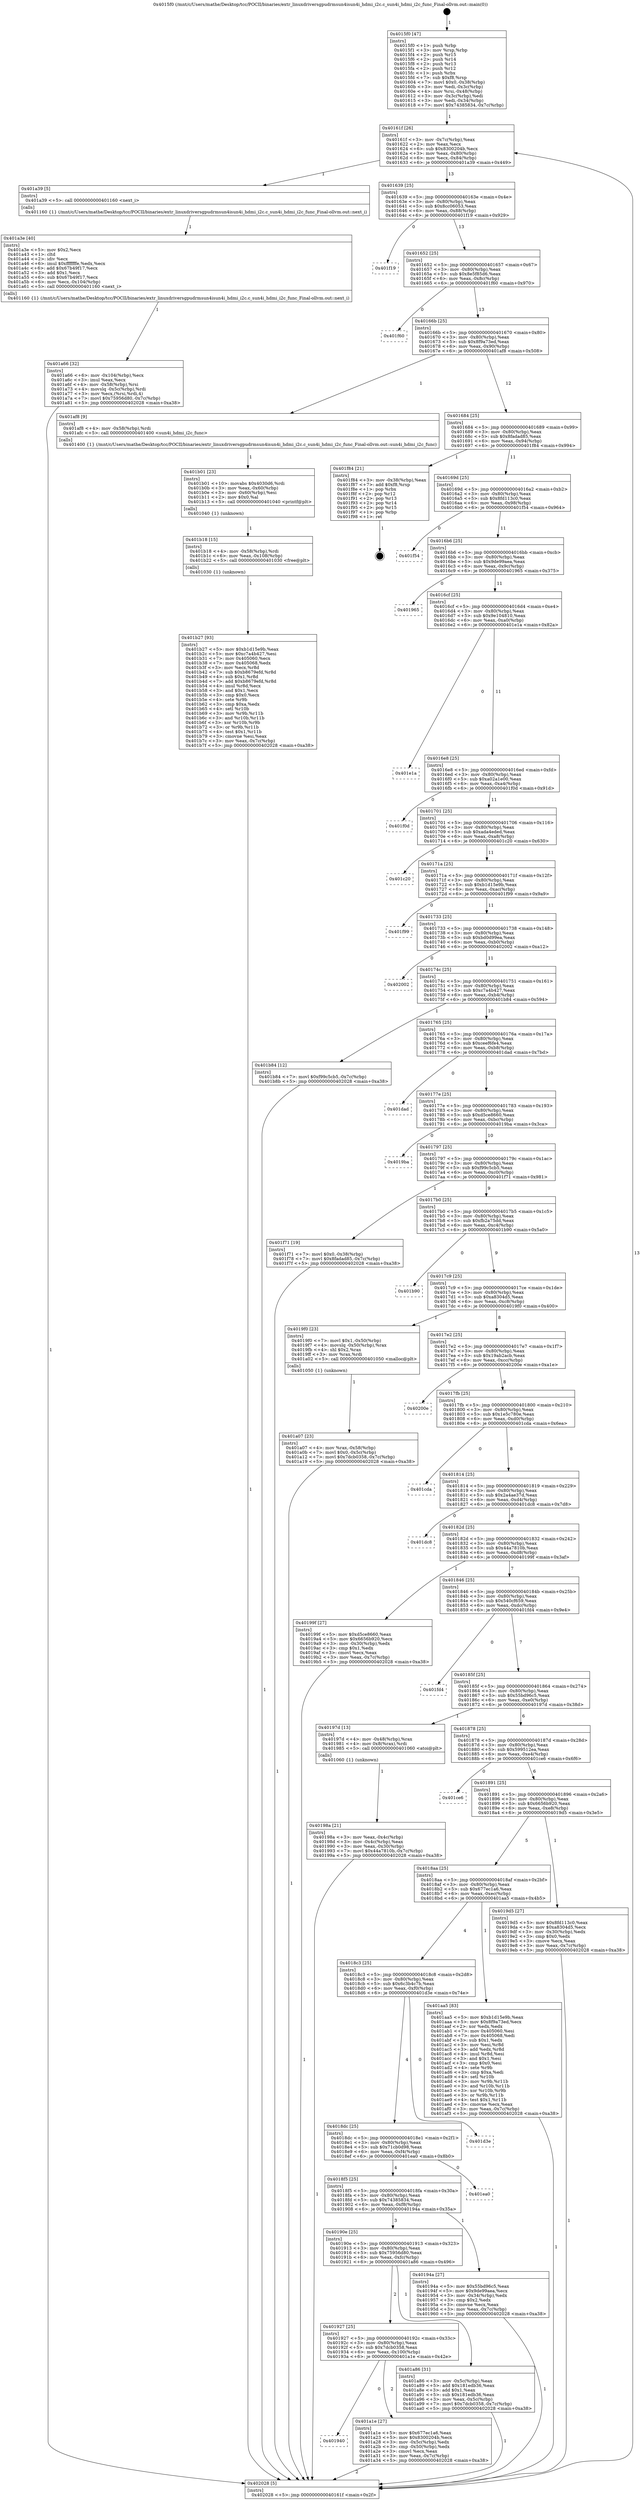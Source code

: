 digraph "0x4015f0" {
  label = "0x4015f0 (/mnt/c/Users/mathe/Desktop/tcc/POCII/binaries/extr_linuxdriversgpudrmsun4isun4i_hdmi_i2c.c_sun4i_hdmi_i2c_func_Final-ollvm.out::main(0))"
  labelloc = "t"
  node[shape=record]

  Entry [label="",width=0.3,height=0.3,shape=circle,fillcolor=black,style=filled]
  "0x40161f" [label="{
     0x40161f [26]\l
     | [instrs]\l
     &nbsp;&nbsp;0x40161f \<+3\>: mov -0x7c(%rbp),%eax\l
     &nbsp;&nbsp;0x401622 \<+2\>: mov %eax,%ecx\l
     &nbsp;&nbsp;0x401624 \<+6\>: sub $0x8300204b,%ecx\l
     &nbsp;&nbsp;0x40162a \<+3\>: mov %eax,-0x80(%rbp)\l
     &nbsp;&nbsp;0x40162d \<+6\>: mov %ecx,-0x84(%rbp)\l
     &nbsp;&nbsp;0x401633 \<+6\>: je 0000000000401a39 \<main+0x449\>\l
  }"]
  "0x401a39" [label="{
     0x401a39 [5]\l
     | [instrs]\l
     &nbsp;&nbsp;0x401a39 \<+5\>: call 0000000000401160 \<next_i\>\l
     | [calls]\l
     &nbsp;&nbsp;0x401160 \{1\} (/mnt/c/Users/mathe/Desktop/tcc/POCII/binaries/extr_linuxdriversgpudrmsun4isun4i_hdmi_i2c.c_sun4i_hdmi_i2c_func_Final-ollvm.out::next_i)\l
  }"]
  "0x401639" [label="{
     0x401639 [25]\l
     | [instrs]\l
     &nbsp;&nbsp;0x401639 \<+5\>: jmp 000000000040163e \<main+0x4e\>\l
     &nbsp;&nbsp;0x40163e \<+3\>: mov -0x80(%rbp),%eax\l
     &nbsp;&nbsp;0x401641 \<+5\>: sub $0x8cc06053,%eax\l
     &nbsp;&nbsp;0x401646 \<+6\>: mov %eax,-0x88(%rbp)\l
     &nbsp;&nbsp;0x40164c \<+6\>: je 0000000000401f19 \<main+0x929\>\l
  }"]
  Exit [label="",width=0.3,height=0.3,shape=circle,fillcolor=black,style=filled,peripheries=2]
  "0x401f19" [label="{
     0x401f19\l
  }", style=dashed]
  "0x401652" [label="{
     0x401652 [25]\l
     | [instrs]\l
     &nbsp;&nbsp;0x401652 \<+5\>: jmp 0000000000401657 \<main+0x67\>\l
     &nbsp;&nbsp;0x401657 \<+3\>: mov -0x80(%rbp),%eax\l
     &nbsp;&nbsp;0x40165a \<+5\>: sub $0x8e5f85d6,%eax\l
     &nbsp;&nbsp;0x40165f \<+6\>: mov %eax,-0x8c(%rbp)\l
     &nbsp;&nbsp;0x401665 \<+6\>: je 0000000000401f60 \<main+0x970\>\l
  }"]
  "0x401b27" [label="{
     0x401b27 [93]\l
     | [instrs]\l
     &nbsp;&nbsp;0x401b27 \<+5\>: mov $0xb1d15e9b,%eax\l
     &nbsp;&nbsp;0x401b2c \<+5\>: mov $0xc7a4b427,%esi\l
     &nbsp;&nbsp;0x401b31 \<+7\>: mov 0x405060,%ecx\l
     &nbsp;&nbsp;0x401b38 \<+7\>: mov 0x405068,%edx\l
     &nbsp;&nbsp;0x401b3f \<+3\>: mov %ecx,%r8d\l
     &nbsp;&nbsp;0x401b42 \<+7\>: sub $0xb8679efd,%r8d\l
     &nbsp;&nbsp;0x401b49 \<+4\>: sub $0x1,%r8d\l
     &nbsp;&nbsp;0x401b4d \<+7\>: add $0xb8679efd,%r8d\l
     &nbsp;&nbsp;0x401b54 \<+4\>: imul %r8d,%ecx\l
     &nbsp;&nbsp;0x401b58 \<+3\>: and $0x1,%ecx\l
     &nbsp;&nbsp;0x401b5b \<+3\>: cmp $0x0,%ecx\l
     &nbsp;&nbsp;0x401b5e \<+4\>: sete %r9b\l
     &nbsp;&nbsp;0x401b62 \<+3\>: cmp $0xa,%edx\l
     &nbsp;&nbsp;0x401b65 \<+4\>: setl %r10b\l
     &nbsp;&nbsp;0x401b69 \<+3\>: mov %r9b,%r11b\l
     &nbsp;&nbsp;0x401b6c \<+3\>: and %r10b,%r11b\l
     &nbsp;&nbsp;0x401b6f \<+3\>: xor %r10b,%r9b\l
     &nbsp;&nbsp;0x401b72 \<+3\>: or %r9b,%r11b\l
     &nbsp;&nbsp;0x401b75 \<+4\>: test $0x1,%r11b\l
     &nbsp;&nbsp;0x401b79 \<+3\>: cmovne %esi,%eax\l
     &nbsp;&nbsp;0x401b7c \<+3\>: mov %eax,-0x7c(%rbp)\l
     &nbsp;&nbsp;0x401b7f \<+5\>: jmp 0000000000402028 \<main+0xa38\>\l
  }"]
  "0x401f60" [label="{
     0x401f60\l
  }", style=dashed]
  "0x40166b" [label="{
     0x40166b [25]\l
     | [instrs]\l
     &nbsp;&nbsp;0x40166b \<+5\>: jmp 0000000000401670 \<main+0x80\>\l
     &nbsp;&nbsp;0x401670 \<+3\>: mov -0x80(%rbp),%eax\l
     &nbsp;&nbsp;0x401673 \<+5\>: sub $0x8f9a73ed,%eax\l
     &nbsp;&nbsp;0x401678 \<+6\>: mov %eax,-0x90(%rbp)\l
     &nbsp;&nbsp;0x40167e \<+6\>: je 0000000000401af8 \<main+0x508\>\l
  }"]
  "0x401b18" [label="{
     0x401b18 [15]\l
     | [instrs]\l
     &nbsp;&nbsp;0x401b18 \<+4\>: mov -0x58(%rbp),%rdi\l
     &nbsp;&nbsp;0x401b1c \<+6\>: mov %eax,-0x108(%rbp)\l
     &nbsp;&nbsp;0x401b22 \<+5\>: call 0000000000401030 \<free@plt\>\l
     | [calls]\l
     &nbsp;&nbsp;0x401030 \{1\} (unknown)\l
  }"]
  "0x401af8" [label="{
     0x401af8 [9]\l
     | [instrs]\l
     &nbsp;&nbsp;0x401af8 \<+4\>: mov -0x58(%rbp),%rdi\l
     &nbsp;&nbsp;0x401afc \<+5\>: call 0000000000401400 \<sun4i_hdmi_i2c_func\>\l
     | [calls]\l
     &nbsp;&nbsp;0x401400 \{1\} (/mnt/c/Users/mathe/Desktop/tcc/POCII/binaries/extr_linuxdriversgpudrmsun4isun4i_hdmi_i2c.c_sun4i_hdmi_i2c_func_Final-ollvm.out::sun4i_hdmi_i2c_func)\l
  }"]
  "0x401684" [label="{
     0x401684 [25]\l
     | [instrs]\l
     &nbsp;&nbsp;0x401684 \<+5\>: jmp 0000000000401689 \<main+0x99\>\l
     &nbsp;&nbsp;0x401689 \<+3\>: mov -0x80(%rbp),%eax\l
     &nbsp;&nbsp;0x40168c \<+5\>: sub $0x8fadad85,%eax\l
     &nbsp;&nbsp;0x401691 \<+6\>: mov %eax,-0x94(%rbp)\l
     &nbsp;&nbsp;0x401697 \<+6\>: je 0000000000401f84 \<main+0x994\>\l
  }"]
  "0x401b01" [label="{
     0x401b01 [23]\l
     | [instrs]\l
     &nbsp;&nbsp;0x401b01 \<+10\>: movabs $0x4030d6,%rdi\l
     &nbsp;&nbsp;0x401b0b \<+3\>: mov %eax,-0x60(%rbp)\l
     &nbsp;&nbsp;0x401b0e \<+3\>: mov -0x60(%rbp),%esi\l
     &nbsp;&nbsp;0x401b11 \<+2\>: mov $0x0,%al\l
     &nbsp;&nbsp;0x401b13 \<+5\>: call 0000000000401040 \<printf@plt\>\l
     | [calls]\l
     &nbsp;&nbsp;0x401040 \{1\} (unknown)\l
  }"]
  "0x401f84" [label="{
     0x401f84 [21]\l
     | [instrs]\l
     &nbsp;&nbsp;0x401f84 \<+3\>: mov -0x38(%rbp),%eax\l
     &nbsp;&nbsp;0x401f87 \<+7\>: add $0xf8,%rsp\l
     &nbsp;&nbsp;0x401f8e \<+1\>: pop %rbx\l
     &nbsp;&nbsp;0x401f8f \<+2\>: pop %r12\l
     &nbsp;&nbsp;0x401f91 \<+2\>: pop %r13\l
     &nbsp;&nbsp;0x401f93 \<+2\>: pop %r14\l
     &nbsp;&nbsp;0x401f95 \<+2\>: pop %r15\l
     &nbsp;&nbsp;0x401f97 \<+1\>: pop %rbp\l
     &nbsp;&nbsp;0x401f98 \<+1\>: ret\l
  }"]
  "0x40169d" [label="{
     0x40169d [25]\l
     | [instrs]\l
     &nbsp;&nbsp;0x40169d \<+5\>: jmp 00000000004016a2 \<main+0xb2\>\l
     &nbsp;&nbsp;0x4016a2 \<+3\>: mov -0x80(%rbp),%eax\l
     &nbsp;&nbsp;0x4016a5 \<+5\>: sub $0x8fd113c0,%eax\l
     &nbsp;&nbsp;0x4016aa \<+6\>: mov %eax,-0x98(%rbp)\l
     &nbsp;&nbsp;0x4016b0 \<+6\>: je 0000000000401f54 \<main+0x964\>\l
  }"]
  "0x401a66" [label="{
     0x401a66 [32]\l
     | [instrs]\l
     &nbsp;&nbsp;0x401a66 \<+6\>: mov -0x104(%rbp),%ecx\l
     &nbsp;&nbsp;0x401a6c \<+3\>: imul %eax,%ecx\l
     &nbsp;&nbsp;0x401a6f \<+4\>: mov -0x58(%rbp),%rsi\l
     &nbsp;&nbsp;0x401a73 \<+4\>: movslq -0x5c(%rbp),%rdi\l
     &nbsp;&nbsp;0x401a77 \<+3\>: mov %ecx,(%rsi,%rdi,4)\l
     &nbsp;&nbsp;0x401a7a \<+7\>: movl $0x75956d80,-0x7c(%rbp)\l
     &nbsp;&nbsp;0x401a81 \<+5\>: jmp 0000000000402028 \<main+0xa38\>\l
  }"]
  "0x401f54" [label="{
     0x401f54\l
  }", style=dashed]
  "0x4016b6" [label="{
     0x4016b6 [25]\l
     | [instrs]\l
     &nbsp;&nbsp;0x4016b6 \<+5\>: jmp 00000000004016bb \<main+0xcb\>\l
     &nbsp;&nbsp;0x4016bb \<+3\>: mov -0x80(%rbp),%eax\l
     &nbsp;&nbsp;0x4016be \<+5\>: sub $0x9de99aea,%eax\l
     &nbsp;&nbsp;0x4016c3 \<+6\>: mov %eax,-0x9c(%rbp)\l
     &nbsp;&nbsp;0x4016c9 \<+6\>: je 0000000000401965 \<main+0x375\>\l
  }"]
  "0x401a3e" [label="{
     0x401a3e [40]\l
     | [instrs]\l
     &nbsp;&nbsp;0x401a3e \<+5\>: mov $0x2,%ecx\l
     &nbsp;&nbsp;0x401a43 \<+1\>: cltd\l
     &nbsp;&nbsp;0x401a44 \<+2\>: idiv %ecx\l
     &nbsp;&nbsp;0x401a46 \<+6\>: imul $0xfffffffe,%edx,%ecx\l
     &nbsp;&nbsp;0x401a4c \<+6\>: add $0x67b49f17,%ecx\l
     &nbsp;&nbsp;0x401a52 \<+3\>: add $0x1,%ecx\l
     &nbsp;&nbsp;0x401a55 \<+6\>: sub $0x67b49f17,%ecx\l
     &nbsp;&nbsp;0x401a5b \<+6\>: mov %ecx,-0x104(%rbp)\l
     &nbsp;&nbsp;0x401a61 \<+5\>: call 0000000000401160 \<next_i\>\l
     | [calls]\l
     &nbsp;&nbsp;0x401160 \{1\} (/mnt/c/Users/mathe/Desktop/tcc/POCII/binaries/extr_linuxdriversgpudrmsun4isun4i_hdmi_i2c.c_sun4i_hdmi_i2c_func_Final-ollvm.out::next_i)\l
  }"]
  "0x401965" [label="{
     0x401965\l
  }", style=dashed]
  "0x4016cf" [label="{
     0x4016cf [25]\l
     | [instrs]\l
     &nbsp;&nbsp;0x4016cf \<+5\>: jmp 00000000004016d4 \<main+0xe4\>\l
     &nbsp;&nbsp;0x4016d4 \<+3\>: mov -0x80(%rbp),%eax\l
     &nbsp;&nbsp;0x4016d7 \<+5\>: sub $0x9e104810,%eax\l
     &nbsp;&nbsp;0x4016dc \<+6\>: mov %eax,-0xa0(%rbp)\l
     &nbsp;&nbsp;0x4016e2 \<+6\>: je 0000000000401e1a \<main+0x82a\>\l
  }"]
  "0x401940" [label="{
     0x401940\l
  }", style=dashed]
  "0x401e1a" [label="{
     0x401e1a\l
  }", style=dashed]
  "0x4016e8" [label="{
     0x4016e8 [25]\l
     | [instrs]\l
     &nbsp;&nbsp;0x4016e8 \<+5\>: jmp 00000000004016ed \<main+0xfd\>\l
     &nbsp;&nbsp;0x4016ed \<+3\>: mov -0x80(%rbp),%eax\l
     &nbsp;&nbsp;0x4016f0 \<+5\>: sub $0xa02a1e00,%eax\l
     &nbsp;&nbsp;0x4016f5 \<+6\>: mov %eax,-0xa4(%rbp)\l
     &nbsp;&nbsp;0x4016fb \<+6\>: je 0000000000401f0d \<main+0x91d\>\l
  }"]
  "0x401a1e" [label="{
     0x401a1e [27]\l
     | [instrs]\l
     &nbsp;&nbsp;0x401a1e \<+5\>: mov $0x677ec1a6,%eax\l
     &nbsp;&nbsp;0x401a23 \<+5\>: mov $0x8300204b,%ecx\l
     &nbsp;&nbsp;0x401a28 \<+3\>: mov -0x5c(%rbp),%edx\l
     &nbsp;&nbsp;0x401a2b \<+3\>: cmp -0x50(%rbp),%edx\l
     &nbsp;&nbsp;0x401a2e \<+3\>: cmovl %ecx,%eax\l
     &nbsp;&nbsp;0x401a31 \<+3\>: mov %eax,-0x7c(%rbp)\l
     &nbsp;&nbsp;0x401a34 \<+5\>: jmp 0000000000402028 \<main+0xa38\>\l
  }"]
  "0x401f0d" [label="{
     0x401f0d\l
  }", style=dashed]
  "0x401701" [label="{
     0x401701 [25]\l
     | [instrs]\l
     &nbsp;&nbsp;0x401701 \<+5\>: jmp 0000000000401706 \<main+0x116\>\l
     &nbsp;&nbsp;0x401706 \<+3\>: mov -0x80(%rbp),%eax\l
     &nbsp;&nbsp;0x401709 \<+5\>: sub $0xada4eded,%eax\l
     &nbsp;&nbsp;0x40170e \<+6\>: mov %eax,-0xa8(%rbp)\l
     &nbsp;&nbsp;0x401714 \<+6\>: je 0000000000401c20 \<main+0x630\>\l
  }"]
  "0x401927" [label="{
     0x401927 [25]\l
     | [instrs]\l
     &nbsp;&nbsp;0x401927 \<+5\>: jmp 000000000040192c \<main+0x33c\>\l
     &nbsp;&nbsp;0x40192c \<+3\>: mov -0x80(%rbp),%eax\l
     &nbsp;&nbsp;0x40192f \<+5\>: sub $0x7dcb0358,%eax\l
     &nbsp;&nbsp;0x401934 \<+6\>: mov %eax,-0x100(%rbp)\l
     &nbsp;&nbsp;0x40193a \<+6\>: je 0000000000401a1e \<main+0x42e\>\l
  }"]
  "0x401c20" [label="{
     0x401c20\l
  }", style=dashed]
  "0x40171a" [label="{
     0x40171a [25]\l
     | [instrs]\l
     &nbsp;&nbsp;0x40171a \<+5\>: jmp 000000000040171f \<main+0x12f\>\l
     &nbsp;&nbsp;0x40171f \<+3\>: mov -0x80(%rbp),%eax\l
     &nbsp;&nbsp;0x401722 \<+5\>: sub $0xb1d15e9b,%eax\l
     &nbsp;&nbsp;0x401727 \<+6\>: mov %eax,-0xac(%rbp)\l
     &nbsp;&nbsp;0x40172d \<+6\>: je 0000000000401f99 \<main+0x9a9\>\l
  }"]
  "0x401a86" [label="{
     0x401a86 [31]\l
     | [instrs]\l
     &nbsp;&nbsp;0x401a86 \<+3\>: mov -0x5c(%rbp),%eax\l
     &nbsp;&nbsp;0x401a89 \<+5\>: add $0x181edb36,%eax\l
     &nbsp;&nbsp;0x401a8e \<+3\>: add $0x1,%eax\l
     &nbsp;&nbsp;0x401a91 \<+5\>: sub $0x181edb36,%eax\l
     &nbsp;&nbsp;0x401a96 \<+3\>: mov %eax,-0x5c(%rbp)\l
     &nbsp;&nbsp;0x401a99 \<+7\>: movl $0x7dcb0358,-0x7c(%rbp)\l
     &nbsp;&nbsp;0x401aa0 \<+5\>: jmp 0000000000402028 \<main+0xa38\>\l
  }"]
  "0x401f99" [label="{
     0x401f99\l
  }", style=dashed]
  "0x401733" [label="{
     0x401733 [25]\l
     | [instrs]\l
     &nbsp;&nbsp;0x401733 \<+5\>: jmp 0000000000401738 \<main+0x148\>\l
     &nbsp;&nbsp;0x401738 \<+3\>: mov -0x80(%rbp),%eax\l
     &nbsp;&nbsp;0x40173b \<+5\>: sub $0xbd0d99ea,%eax\l
     &nbsp;&nbsp;0x401740 \<+6\>: mov %eax,-0xb0(%rbp)\l
     &nbsp;&nbsp;0x401746 \<+6\>: je 0000000000402002 \<main+0xa12\>\l
  }"]
  "0x401a07" [label="{
     0x401a07 [23]\l
     | [instrs]\l
     &nbsp;&nbsp;0x401a07 \<+4\>: mov %rax,-0x58(%rbp)\l
     &nbsp;&nbsp;0x401a0b \<+7\>: movl $0x0,-0x5c(%rbp)\l
     &nbsp;&nbsp;0x401a12 \<+7\>: movl $0x7dcb0358,-0x7c(%rbp)\l
     &nbsp;&nbsp;0x401a19 \<+5\>: jmp 0000000000402028 \<main+0xa38\>\l
  }"]
  "0x402002" [label="{
     0x402002\l
  }", style=dashed]
  "0x40174c" [label="{
     0x40174c [25]\l
     | [instrs]\l
     &nbsp;&nbsp;0x40174c \<+5\>: jmp 0000000000401751 \<main+0x161\>\l
     &nbsp;&nbsp;0x401751 \<+3\>: mov -0x80(%rbp),%eax\l
     &nbsp;&nbsp;0x401754 \<+5\>: sub $0xc7a4b427,%eax\l
     &nbsp;&nbsp;0x401759 \<+6\>: mov %eax,-0xb4(%rbp)\l
     &nbsp;&nbsp;0x40175f \<+6\>: je 0000000000401b84 \<main+0x594\>\l
  }"]
  "0x40198a" [label="{
     0x40198a [21]\l
     | [instrs]\l
     &nbsp;&nbsp;0x40198a \<+3\>: mov %eax,-0x4c(%rbp)\l
     &nbsp;&nbsp;0x40198d \<+3\>: mov -0x4c(%rbp),%eax\l
     &nbsp;&nbsp;0x401990 \<+3\>: mov %eax,-0x30(%rbp)\l
     &nbsp;&nbsp;0x401993 \<+7\>: movl $0x44a7810b,-0x7c(%rbp)\l
     &nbsp;&nbsp;0x40199a \<+5\>: jmp 0000000000402028 \<main+0xa38\>\l
  }"]
  "0x401b84" [label="{
     0x401b84 [12]\l
     | [instrs]\l
     &nbsp;&nbsp;0x401b84 \<+7\>: movl $0xf99c5cb5,-0x7c(%rbp)\l
     &nbsp;&nbsp;0x401b8b \<+5\>: jmp 0000000000402028 \<main+0xa38\>\l
  }"]
  "0x401765" [label="{
     0x401765 [25]\l
     | [instrs]\l
     &nbsp;&nbsp;0x401765 \<+5\>: jmp 000000000040176a \<main+0x17a\>\l
     &nbsp;&nbsp;0x40176a \<+3\>: mov -0x80(%rbp),%eax\l
     &nbsp;&nbsp;0x40176d \<+5\>: sub $0xceef6fe4,%eax\l
     &nbsp;&nbsp;0x401772 \<+6\>: mov %eax,-0xb8(%rbp)\l
     &nbsp;&nbsp;0x401778 \<+6\>: je 0000000000401dad \<main+0x7bd\>\l
  }"]
  "0x4015f0" [label="{
     0x4015f0 [47]\l
     | [instrs]\l
     &nbsp;&nbsp;0x4015f0 \<+1\>: push %rbp\l
     &nbsp;&nbsp;0x4015f1 \<+3\>: mov %rsp,%rbp\l
     &nbsp;&nbsp;0x4015f4 \<+2\>: push %r15\l
     &nbsp;&nbsp;0x4015f6 \<+2\>: push %r14\l
     &nbsp;&nbsp;0x4015f8 \<+2\>: push %r13\l
     &nbsp;&nbsp;0x4015fa \<+2\>: push %r12\l
     &nbsp;&nbsp;0x4015fc \<+1\>: push %rbx\l
     &nbsp;&nbsp;0x4015fd \<+7\>: sub $0xf8,%rsp\l
     &nbsp;&nbsp;0x401604 \<+7\>: movl $0x0,-0x38(%rbp)\l
     &nbsp;&nbsp;0x40160b \<+3\>: mov %edi,-0x3c(%rbp)\l
     &nbsp;&nbsp;0x40160e \<+4\>: mov %rsi,-0x48(%rbp)\l
     &nbsp;&nbsp;0x401612 \<+3\>: mov -0x3c(%rbp),%edi\l
     &nbsp;&nbsp;0x401615 \<+3\>: mov %edi,-0x34(%rbp)\l
     &nbsp;&nbsp;0x401618 \<+7\>: movl $0x74385834,-0x7c(%rbp)\l
  }"]
  "0x401dad" [label="{
     0x401dad\l
  }", style=dashed]
  "0x40177e" [label="{
     0x40177e [25]\l
     | [instrs]\l
     &nbsp;&nbsp;0x40177e \<+5\>: jmp 0000000000401783 \<main+0x193\>\l
     &nbsp;&nbsp;0x401783 \<+3\>: mov -0x80(%rbp),%eax\l
     &nbsp;&nbsp;0x401786 \<+5\>: sub $0xd5ce8660,%eax\l
     &nbsp;&nbsp;0x40178b \<+6\>: mov %eax,-0xbc(%rbp)\l
     &nbsp;&nbsp;0x401791 \<+6\>: je 00000000004019ba \<main+0x3ca\>\l
  }"]
  "0x402028" [label="{
     0x402028 [5]\l
     | [instrs]\l
     &nbsp;&nbsp;0x402028 \<+5\>: jmp 000000000040161f \<main+0x2f\>\l
  }"]
  "0x4019ba" [label="{
     0x4019ba\l
  }", style=dashed]
  "0x401797" [label="{
     0x401797 [25]\l
     | [instrs]\l
     &nbsp;&nbsp;0x401797 \<+5\>: jmp 000000000040179c \<main+0x1ac\>\l
     &nbsp;&nbsp;0x40179c \<+3\>: mov -0x80(%rbp),%eax\l
     &nbsp;&nbsp;0x40179f \<+5\>: sub $0xf99c5cb5,%eax\l
     &nbsp;&nbsp;0x4017a4 \<+6\>: mov %eax,-0xc0(%rbp)\l
     &nbsp;&nbsp;0x4017aa \<+6\>: je 0000000000401f71 \<main+0x981\>\l
  }"]
  "0x40190e" [label="{
     0x40190e [25]\l
     | [instrs]\l
     &nbsp;&nbsp;0x40190e \<+5\>: jmp 0000000000401913 \<main+0x323\>\l
     &nbsp;&nbsp;0x401913 \<+3\>: mov -0x80(%rbp),%eax\l
     &nbsp;&nbsp;0x401916 \<+5\>: sub $0x75956d80,%eax\l
     &nbsp;&nbsp;0x40191b \<+6\>: mov %eax,-0xfc(%rbp)\l
     &nbsp;&nbsp;0x401921 \<+6\>: je 0000000000401a86 \<main+0x496\>\l
  }"]
  "0x401f71" [label="{
     0x401f71 [19]\l
     | [instrs]\l
     &nbsp;&nbsp;0x401f71 \<+7\>: movl $0x0,-0x38(%rbp)\l
     &nbsp;&nbsp;0x401f78 \<+7\>: movl $0x8fadad85,-0x7c(%rbp)\l
     &nbsp;&nbsp;0x401f7f \<+5\>: jmp 0000000000402028 \<main+0xa38\>\l
  }"]
  "0x4017b0" [label="{
     0x4017b0 [25]\l
     | [instrs]\l
     &nbsp;&nbsp;0x4017b0 \<+5\>: jmp 00000000004017b5 \<main+0x1c5\>\l
     &nbsp;&nbsp;0x4017b5 \<+3\>: mov -0x80(%rbp),%eax\l
     &nbsp;&nbsp;0x4017b8 \<+5\>: sub $0xfb2a75dd,%eax\l
     &nbsp;&nbsp;0x4017bd \<+6\>: mov %eax,-0xc4(%rbp)\l
     &nbsp;&nbsp;0x4017c3 \<+6\>: je 0000000000401b90 \<main+0x5a0\>\l
  }"]
  "0x40194a" [label="{
     0x40194a [27]\l
     | [instrs]\l
     &nbsp;&nbsp;0x40194a \<+5\>: mov $0x55bd96c5,%eax\l
     &nbsp;&nbsp;0x40194f \<+5\>: mov $0x9de99aea,%ecx\l
     &nbsp;&nbsp;0x401954 \<+3\>: mov -0x34(%rbp),%edx\l
     &nbsp;&nbsp;0x401957 \<+3\>: cmp $0x2,%edx\l
     &nbsp;&nbsp;0x40195a \<+3\>: cmovne %ecx,%eax\l
     &nbsp;&nbsp;0x40195d \<+3\>: mov %eax,-0x7c(%rbp)\l
     &nbsp;&nbsp;0x401960 \<+5\>: jmp 0000000000402028 \<main+0xa38\>\l
  }"]
  "0x401b90" [label="{
     0x401b90\l
  }", style=dashed]
  "0x4017c9" [label="{
     0x4017c9 [25]\l
     | [instrs]\l
     &nbsp;&nbsp;0x4017c9 \<+5\>: jmp 00000000004017ce \<main+0x1de\>\l
     &nbsp;&nbsp;0x4017ce \<+3\>: mov -0x80(%rbp),%eax\l
     &nbsp;&nbsp;0x4017d1 \<+5\>: sub $0xa8304d5,%eax\l
     &nbsp;&nbsp;0x4017d6 \<+6\>: mov %eax,-0xc8(%rbp)\l
     &nbsp;&nbsp;0x4017dc \<+6\>: je 00000000004019f0 \<main+0x400\>\l
  }"]
  "0x4018f5" [label="{
     0x4018f5 [25]\l
     | [instrs]\l
     &nbsp;&nbsp;0x4018f5 \<+5\>: jmp 00000000004018fa \<main+0x30a\>\l
     &nbsp;&nbsp;0x4018fa \<+3\>: mov -0x80(%rbp),%eax\l
     &nbsp;&nbsp;0x4018fd \<+5\>: sub $0x74385834,%eax\l
     &nbsp;&nbsp;0x401902 \<+6\>: mov %eax,-0xf8(%rbp)\l
     &nbsp;&nbsp;0x401908 \<+6\>: je 000000000040194a \<main+0x35a\>\l
  }"]
  "0x4019f0" [label="{
     0x4019f0 [23]\l
     | [instrs]\l
     &nbsp;&nbsp;0x4019f0 \<+7\>: movl $0x1,-0x50(%rbp)\l
     &nbsp;&nbsp;0x4019f7 \<+4\>: movslq -0x50(%rbp),%rax\l
     &nbsp;&nbsp;0x4019fb \<+4\>: shl $0x2,%rax\l
     &nbsp;&nbsp;0x4019ff \<+3\>: mov %rax,%rdi\l
     &nbsp;&nbsp;0x401a02 \<+5\>: call 0000000000401050 \<malloc@plt\>\l
     | [calls]\l
     &nbsp;&nbsp;0x401050 \{1\} (unknown)\l
  }"]
  "0x4017e2" [label="{
     0x4017e2 [25]\l
     | [instrs]\l
     &nbsp;&nbsp;0x4017e2 \<+5\>: jmp 00000000004017e7 \<main+0x1f7\>\l
     &nbsp;&nbsp;0x4017e7 \<+3\>: mov -0x80(%rbp),%eax\l
     &nbsp;&nbsp;0x4017ea \<+5\>: sub $0x19ab2acb,%eax\l
     &nbsp;&nbsp;0x4017ef \<+6\>: mov %eax,-0xcc(%rbp)\l
     &nbsp;&nbsp;0x4017f5 \<+6\>: je 000000000040200e \<main+0xa1e\>\l
  }"]
  "0x401ea0" [label="{
     0x401ea0\l
  }", style=dashed]
  "0x40200e" [label="{
     0x40200e\l
  }", style=dashed]
  "0x4017fb" [label="{
     0x4017fb [25]\l
     | [instrs]\l
     &nbsp;&nbsp;0x4017fb \<+5\>: jmp 0000000000401800 \<main+0x210\>\l
     &nbsp;&nbsp;0x401800 \<+3\>: mov -0x80(%rbp),%eax\l
     &nbsp;&nbsp;0x401803 \<+5\>: sub $0x1e5c780e,%eax\l
     &nbsp;&nbsp;0x401808 \<+6\>: mov %eax,-0xd0(%rbp)\l
     &nbsp;&nbsp;0x40180e \<+6\>: je 0000000000401cda \<main+0x6ea\>\l
  }"]
  "0x4018dc" [label="{
     0x4018dc [25]\l
     | [instrs]\l
     &nbsp;&nbsp;0x4018dc \<+5\>: jmp 00000000004018e1 \<main+0x2f1\>\l
     &nbsp;&nbsp;0x4018e1 \<+3\>: mov -0x80(%rbp),%eax\l
     &nbsp;&nbsp;0x4018e4 \<+5\>: sub $0x71cb0d98,%eax\l
     &nbsp;&nbsp;0x4018e9 \<+6\>: mov %eax,-0xf4(%rbp)\l
     &nbsp;&nbsp;0x4018ef \<+6\>: je 0000000000401ea0 \<main+0x8b0\>\l
  }"]
  "0x401cda" [label="{
     0x401cda\l
  }", style=dashed]
  "0x401814" [label="{
     0x401814 [25]\l
     | [instrs]\l
     &nbsp;&nbsp;0x401814 \<+5\>: jmp 0000000000401819 \<main+0x229\>\l
     &nbsp;&nbsp;0x401819 \<+3\>: mov -0x80(%rbp),%eax\l
     &nbsp;&nbsp;0x40181c \<+5\>: sub $0x2a4ae37d,%eax\l
     &nbsp;&nbsp;0x401821 \<+6\>: mov %eax,-0xd4(%rbp)\l
     &nbsp;&nbsp;0x401827 \<+6\>: je 0000000000401dc8 \<main+0x7d8\>\l
  }"]
  "0x401d3e" [label="{
     0x401d3e\l
  }", style=dashed]
  "0x401dc8" [label="{
     0x401dc8\l
  }", style=dashed]
  "0x40182d" [label="{
     0x40182d [25]\l
     | [instrs]\l
     &nbsp;&nbsp;0x40182d \<+5\>: jmp 0000000000401832 \<main+0x242\>\l
     &nbsp;&nbsp;0x401832 \<+3\>: mov -0x80(%rbp),%eax\l
     &nbsp;&nbsp;0x401835 \<+5\>: sub $0x44a7810b,%eax\l
     &nbsp;&nbsp;0x40183a \<+6\>: mov %eax,-0xd8(%rbp)\l
     &nbsp;&nbsp;0x401840 \<+6\>: je 000000000040199f \<main+0x3af\>\l
  }"]
  "0x4018c3" [label="{
     0x4018c3 [25]\l
     | [instrs]\l
     &nbsp;&nbsp;0x4018c3 \<+5\>: jmp 00000000004018c8 \<main+0x2d8\>\l
     &nbsp;&nbsp;0x4018c8 \<+3\>: mov -0x80(%rbp),%eax\l
     &nbsp;&nbsp;0x4018cb \<+5\>: sub $0x6c3b4c7b,%eax\l
     &nbsp;&nbsp;0x4018d0 \<+6\>: mov %eax,-0xf0(%rbp)\l
     &nbsp;&nbsp;0x4018d6 \<+6\>: je 0000000000401d3e \<main+0x74e\>\l
  }"]
  "0x40199f" [label="{
     0x40199f [27]\l
     | [instrs]\l
     &nbsp;&nbsp;0x40199f \<+5\>: mov $0xd5ce8660,%eax\l
     &nbsp;&nbsp;0x4019a4 \<+5\>: mov $0x6656b920,%ecx\l
     &nbsp;&nbsp;0x4019a9 \<+3\>: mov -0x30(%rbp),%edx\l
     &nbsp;&nbsp;0x4019ac \<+3\>: cmp $0x1,%edx\l
     &nbsp;&nbsp;0x4019af \<+3\>: cmovl %ecx,%eax\l
     &nbsp;&nbsp;0x4019b2 \<+3\>: mov %eax,-0x7c(%rbp)\l
     &nbsp;&nbsp;0x4019b5 \<+5\>: jmp 0000000000402028 \<main+0xa38\>\l
  }"]
  "0x401846" [label="{
     0x401846 [25]\l
     | [instrs]\l
     &nbsp;&nbsp;0x401846 \<+5\>: jmp 000000000040184b \<main+0x25b\>\l
     &nbsp;&nbsp;0x40184b \<+3\>: mov -0x80(%rbp),%eax\l
     &nbsp;&nbsp;0x40184e \<+5\>: sub $0x540cf659,%eax\l
     &nbsp;&nbsp;0x401853 \<+6\>: mov %eax,-0xdc(%rbp)\l
     &nbsp;&nbsp;0x401859 \<+6\>: je 0000000000401fd4 \<main+0x9e4\>\l
  }"]
  "0x401aa5" [label="{
     0x401aa5 [83]\l
     | [instrs]\l
     &nbsp;&nbsp;0x401aa5 \<+5\>: mov $0xb1d15e9b,%eax\l
     &nbsp;&nbsp;0x401aaa \<+5\>: mov $0x8f9a73ed,%ecx\l
     &nbsp;&nbsp;0x401aaf \<+2\>: xor %edx,%edx\l
     &nbsp;&nbsp;0x401ab1 \<+7\>: mov 0x405060,%esi\l
     &nbsp;&nbsp;0x401ab8 \<+7\>: mov 0x405068,%edi\l
     &nbsp;&nbsp;0x401abf \<+3\>: sub $0x1,%edx\l
     &nbsp;&nbsp;0x401ac2 \<+3\>: mov %esi,%r8d\l
     &nbsp;&nbsp;0x401ac5 \<+3\>: add %edx,%r8d\l
     &nbsp;&nbsp;0x401ac8 \<+4\>: imul %r8d,%esi\l
     &nbsp;&nbsp;0x401acc \<+3\>: and $0x1,%esi\l
     &nbsp;&nbsp;0x401acf \<+3\>: cmp $0x0,%esi\l
     &nbsp;&nbsp;0x401ad2 \<+4\>: sete %r9b\l
     &nbsp;&nbsp;0x401ad6 \<+3\>: cmp $0xa,%edi\l
     &nbsp;&nbsp;0x401ad9 \<+4\>: setl %r10b\l
     &nbsp;&nbsp;0x401add \<+3\>: mov %r9b,%r11b\l
     &nbsp;&nbsp;0x401ae0 \<+3\>: and %r10b,%r11b\l
     &nbsp;&nbsp;0x401ae3 \<+3\>: xor %r10b,%r9b\l
     &nbsp;&nbsp;0x401ae6 \<+3\>: or %r9b,%r11b\l
     &nbsp;&nbsp;0x401ae9 \<+4\>: test $0x1,%r11b\l
     &nbsp;&nbsp;0x401aed \<+3\>: cmovne %ecx,%eax\l
     &nbsp;&nbsp;0x401af0 \<+3\>: mov %eax,-0x7c(%rbp)\l
     &nbsp;&nbsp;0x401af3 \<+5\>: jmp 0000000000402028 \<main+0xa38\>\l
  }"]
  "0x401fd4" [label="{
     0x401fd4\l
  }", style=dashed]
  "0x40185f" [label="{
     0x40185f [25]\l
     | [instrs]\l
     &nbsp;&nbsp;0x40185f \<+5\>: jmp 0000000000401864 \<main+0x274\>\l
     &nbsp;&nbsp;0x401864 \<+3\>: mov -0x80(%rbp),%eax\l
     &nbsp;&nbsp;0x401867 \<+5\>: sub $0x55bd96c5,%eax\l
     &nbsp;&nbsp;0x40186c \<+6\>: mov %eax,-0xe0(%rbp)\l
     &nbsp;&nbsp;0x401872 \<+6\>: je 000000000040197d \<main+0x38d\>\l
  }"]
  "0x4018aa" [label="{
     0x4018aa [25]\l
     | [instrs]\l
     &nbsp;&nbsp;0x4018aa \<+5\>: jmp 00000000004018af \<main+0x2bf\>\l
     &nbsp;&nbsp;0x4018af \<+3\>: mov -0x80(%rbp),%eax\l
     &nbsp;&nbsp;0x4018b2 \<+5\>: sub $0x677ec1a6,%eax\l
     &nbsp;&nbsp;0x4018b7 \<+6\>: mov %eax,-0xec(%rbp)\l
     &nbsp;&nbsp;0x4018bd \<+6\>: je 0000000000401aa5 \<main+0x4b5\>\l
  }"]
  "0x40197d" [label="{
     0x40197d [13]\l
     | [instrs]\l
     &nbsp;&nbsp;0x40197d \<+4\>: mov -0x48(%rbp),%rax\l
     &nbsp;&nbsp;0x401981 \<+4\>: mov 0x8(%rax),%rdi\l
     &nbsp;&nbsp;0x401985 \<+5\>: call 0000000000401060 \<atoi@plt\>\l
     | [calls]\l
     &nbsp;&nbsp;0x401060 \{1\} (unknown)\l
  }"]
  "0x401878" [label="{
     0x401878 [25]\l
     | [instrs]\l
     &nbsp;&nbsp;0x401878 \<+5\>: jmp 000000000040187d \<main+0x28d\>\l
     &nbsp;&nbsp;0x40187d \<+3\>: mov -0x80(%rbp),%eax\l
     &nbsp;&nbsp;0x401880 \<+5\>: sub $0x599512ea,%eax\l
     &nbsp;&nbsp;0x401885 \<+6\>: mov %eax,-0xe4(%rbp)\l
     &nbsp;&nbsp;0x40188b \<+6\>: je 0000000000401ce6 \<main+0x6f6\>\l
  }"]
  "0x4019d5" [label="{
     0x4019d5 [27]\l
     | [instrs]\l
     &nbsp;&nbsp;0x4019d5 \<+5\>: mov $0x8fd113c0,%eax\l
     &nbsp;&nbsp;0x4019da \<+5\>: mov $0xa8304d5,%ecx\l
     &nbsp;&nbsp;0x4019df \<+3\>: mov -0x30(%rbp),%edx\l
     &nbsp;&nbsp;0x4019e2 \<+3\>: cmp $0x0,%edx\l
     &nbsp;&nbsp;0x4019e5 \<+3\>: cmove %ecx,%eax\l
     &nbsp;&nbsp;0x4019e8 \<+3\>: mov %eax,-0x7c(%rbp)\l
     &nbsp;&nbsp;0x4019eb \<+5\>: jmp 0000000000402028 \<main+0xa38\>\l
  }"]
  "0x401ce6" [label="{
     0x401ce6\l
  }", style=dashed]
  "0x401891" [label="{
     0x401891 [25]\l
     | [instrs]\l
     &nbsp;&nbsp;0x401891 \<+5\>: jmp 0000000000401896 \<main+0x2a6\>\l
     &nbsp;&nbsp;0x401896 \<+3\>: mov -0x80(%rbp),%eax\l
     &nbsp;&nbsp;0x401899 \<+5\>: sub $0x6656b920,%eax\l
     &nbsp;&nbsp;0x40189e \<+6\>: mov %eax,-0xe8(%rbp)\l
     &nbsp;&nbsp;0x4018a4 \<+6\>: je 00000000004019d5 \<main+0x3e5\>\l
  }"]
  Entry -> "0x4015f0" [label=" 1"]
  "0x40161f" -> "0x401a39" [label=" 1"]
  "0x40161f" -> "0x401639" [label=" 13"]
  "0x401f84" -> Exit [label=" 1"]
  "0x401639" -> "0x401f19" [label=" 0"]
  "0x401639" -> "0x401652" [label=" 13"]
  "0x401f71" -> "0x402028" [label=" 1"]
  "0x401652" -> "0x401f60" [label=" 0"]
  "0x401652" -> "0x40166b" [label=" 13"]
  "0x401b84" -> "0x402028" [label=" 1"]
  "0x40166b" -> "0x401af8" [label=" 1"]
  "0x40166b" -> "0x401684" [label=" 12"]
  "0x401b27" -> "0x402028" [label=" 1"]
  "0x401684" -> "0x401f84" [label=" 1"]
  "0x401684" -> "0x40169d" [label=" 11"]
  "0x401b18" -> "0x401b27" [label=" 1"]
  "0x40169d" -> "0x401f54" [label=" 0"]
  "0x40169d" -> "0x4016b6" [label=" 11"]
  "0x401b01" -> "0x401b18" [label=" 1"]
  "0x4016b6" -> "0x401965" [label=" 0"]
  "0x4016b6" -> "0x4016cf" [label=" 11"]
  "0x401af8" -> "0x401b01" [label=" 1"]
  "0x4016cf" -> "0x401e1a" [label=" 0"]
  "0x4016cf" -> "0x4016e8" [label=" 11"]
  "0x401aa5" -> "0x402028" [label=" 1"]
  "0x4016e8" -> "0x401f0d" [label=" 0"]
  "0x4016e8" -> "0x401701" [label=" 11"]
  "0x401a86" -> "0x402028" [label=" 1"]
  "0x401701" -> "0x401c20" [label=" 0"]
  "0x401701" -> "0x40171a" [label=" 11"]
  "0x401a3e" -> "0x401a66" [label=" 1"]
  "0x40171a" -> "0x401f99" [label=" 0"]
  "0x40171a" -> "0x401733" [label=" 11"]
  "0x401a39" -> "0x401a3e" [label=" 1"]
  "0x401733" -> "0x402002" [label=" 0"]
  "0x401733" -> "0x40174c" [label=" 11"]
  "0x401927" -> "0x401940" [label=" 0"]
  "0x40174c" -> "0x401b84" [label=" 1"]
  "0x40174c" -> "0x401765" [label=" 10"]
  "0x401927" -> "0x401a1e" [label=" 2"]
  "0x401765" -> "0x401dad" [label=" 0"]
  "0x401765" -> "0x40177e" [label=" 10"]
  "0x401a66" -> "0x402028" [label=" 1"]
  "0x40177e" -> "0x4019ba" [label=" 0"]
  "0x40177e" -> "0x401797" [label=" 10"]
  "0x40190e" -> "0x401927" [label=" 2"]
  "0x401797" -> "0x401f71" [label=" 1"]
  "0x401797" -> "0x4017b0" [label=" 9"]
  "0x40190e" -> "0x401a86" [label=" 1"]
  "0x4017b0" -> "0x401b90" [label=" 0"]
  "0x4017b0" -> "0x4017c9" [label=" 9"]
  "0x401a1e" -> "0x402028" [label=" 2"]
  "0x4017c9" -> "0x4019f0" [label=" 1"]
  "0x4017c9" -> "0x4017e2" [label=" 8"]
  "0x4019f0" -> "0x401a07" [label=" 1"]
  "0x4017e2" -> "0x40200e" [label=" 0"]
  "0x4017e2" -> "0x4017fb" [label=" 8"]
  "0x4019d5" -> "0x402028" [label=" 1"]
  "0x4017fb" -> "0x401cda" [label=" 0"]
  "0x4017fb" -> "0x401814" [label=" 8"]
  "0x40198a" -> "0x402028" [label=" 1"]
  "0x401814" -> "0x401dc8" [label=" 0"]
  "0x401814" -> "0x40182d" [label=" 8"]
  "0x40197d" -> "0x40198a" [label=" 1"]
  "0x40182d" -> "0x40199f" [label=" 1"]
  "0x40182d" -> "0x401846" [label=" 7"]
  "0x4015f0" -> "0x40161f" [label=" 1"]
  "0x401846" -> "0x401fd4" [label=" 0"]
  "0x401846" -> "0x40185f" [label=" 7"]
  "0x40194a" -> "0x402028" [label=" 1"]
  "0x40185f" -> "0x40197d" [label=" 1"]
  "0x40185f" -> "0x401878" [label=" 6"]
  "0x4018f5" -> "0x40194a" [label=" 1"]
  "0x401878" -> "0x401ce6" [label=" 0"]
  "0x401878" -> "0x401891" [label=" 6"]
  "0x401a07" -> "0x402028" [label=" 1"]
  "0x401891" -> "0x4019d5" [label=" 1"]
  "0x401891" -> "0x4018aa" [label=" 5"]
  "0x4018f5" -> "0x40190e" [label=" 3"]
  "0x4018aa" -> "0x401aa5" [label=" 1"]
  "0x4018aa" -> "0x4018c3" [label=" 4"]
  "0x402028" -> "0x40161f" [label=" 13"]
  "0x4018c3" -> "0x401d3e" [label=" 0"]
  "0x4018c3" -> "0x4018dc" [label=" 4"]
  "0x40199f" -> "0x402028" [label=" 1"]
  "0x4018dc" -> "0x401ea0" [label=" 0"]
  "0x4018dc" -> "0x4018f5" [label=" 4"]
}
